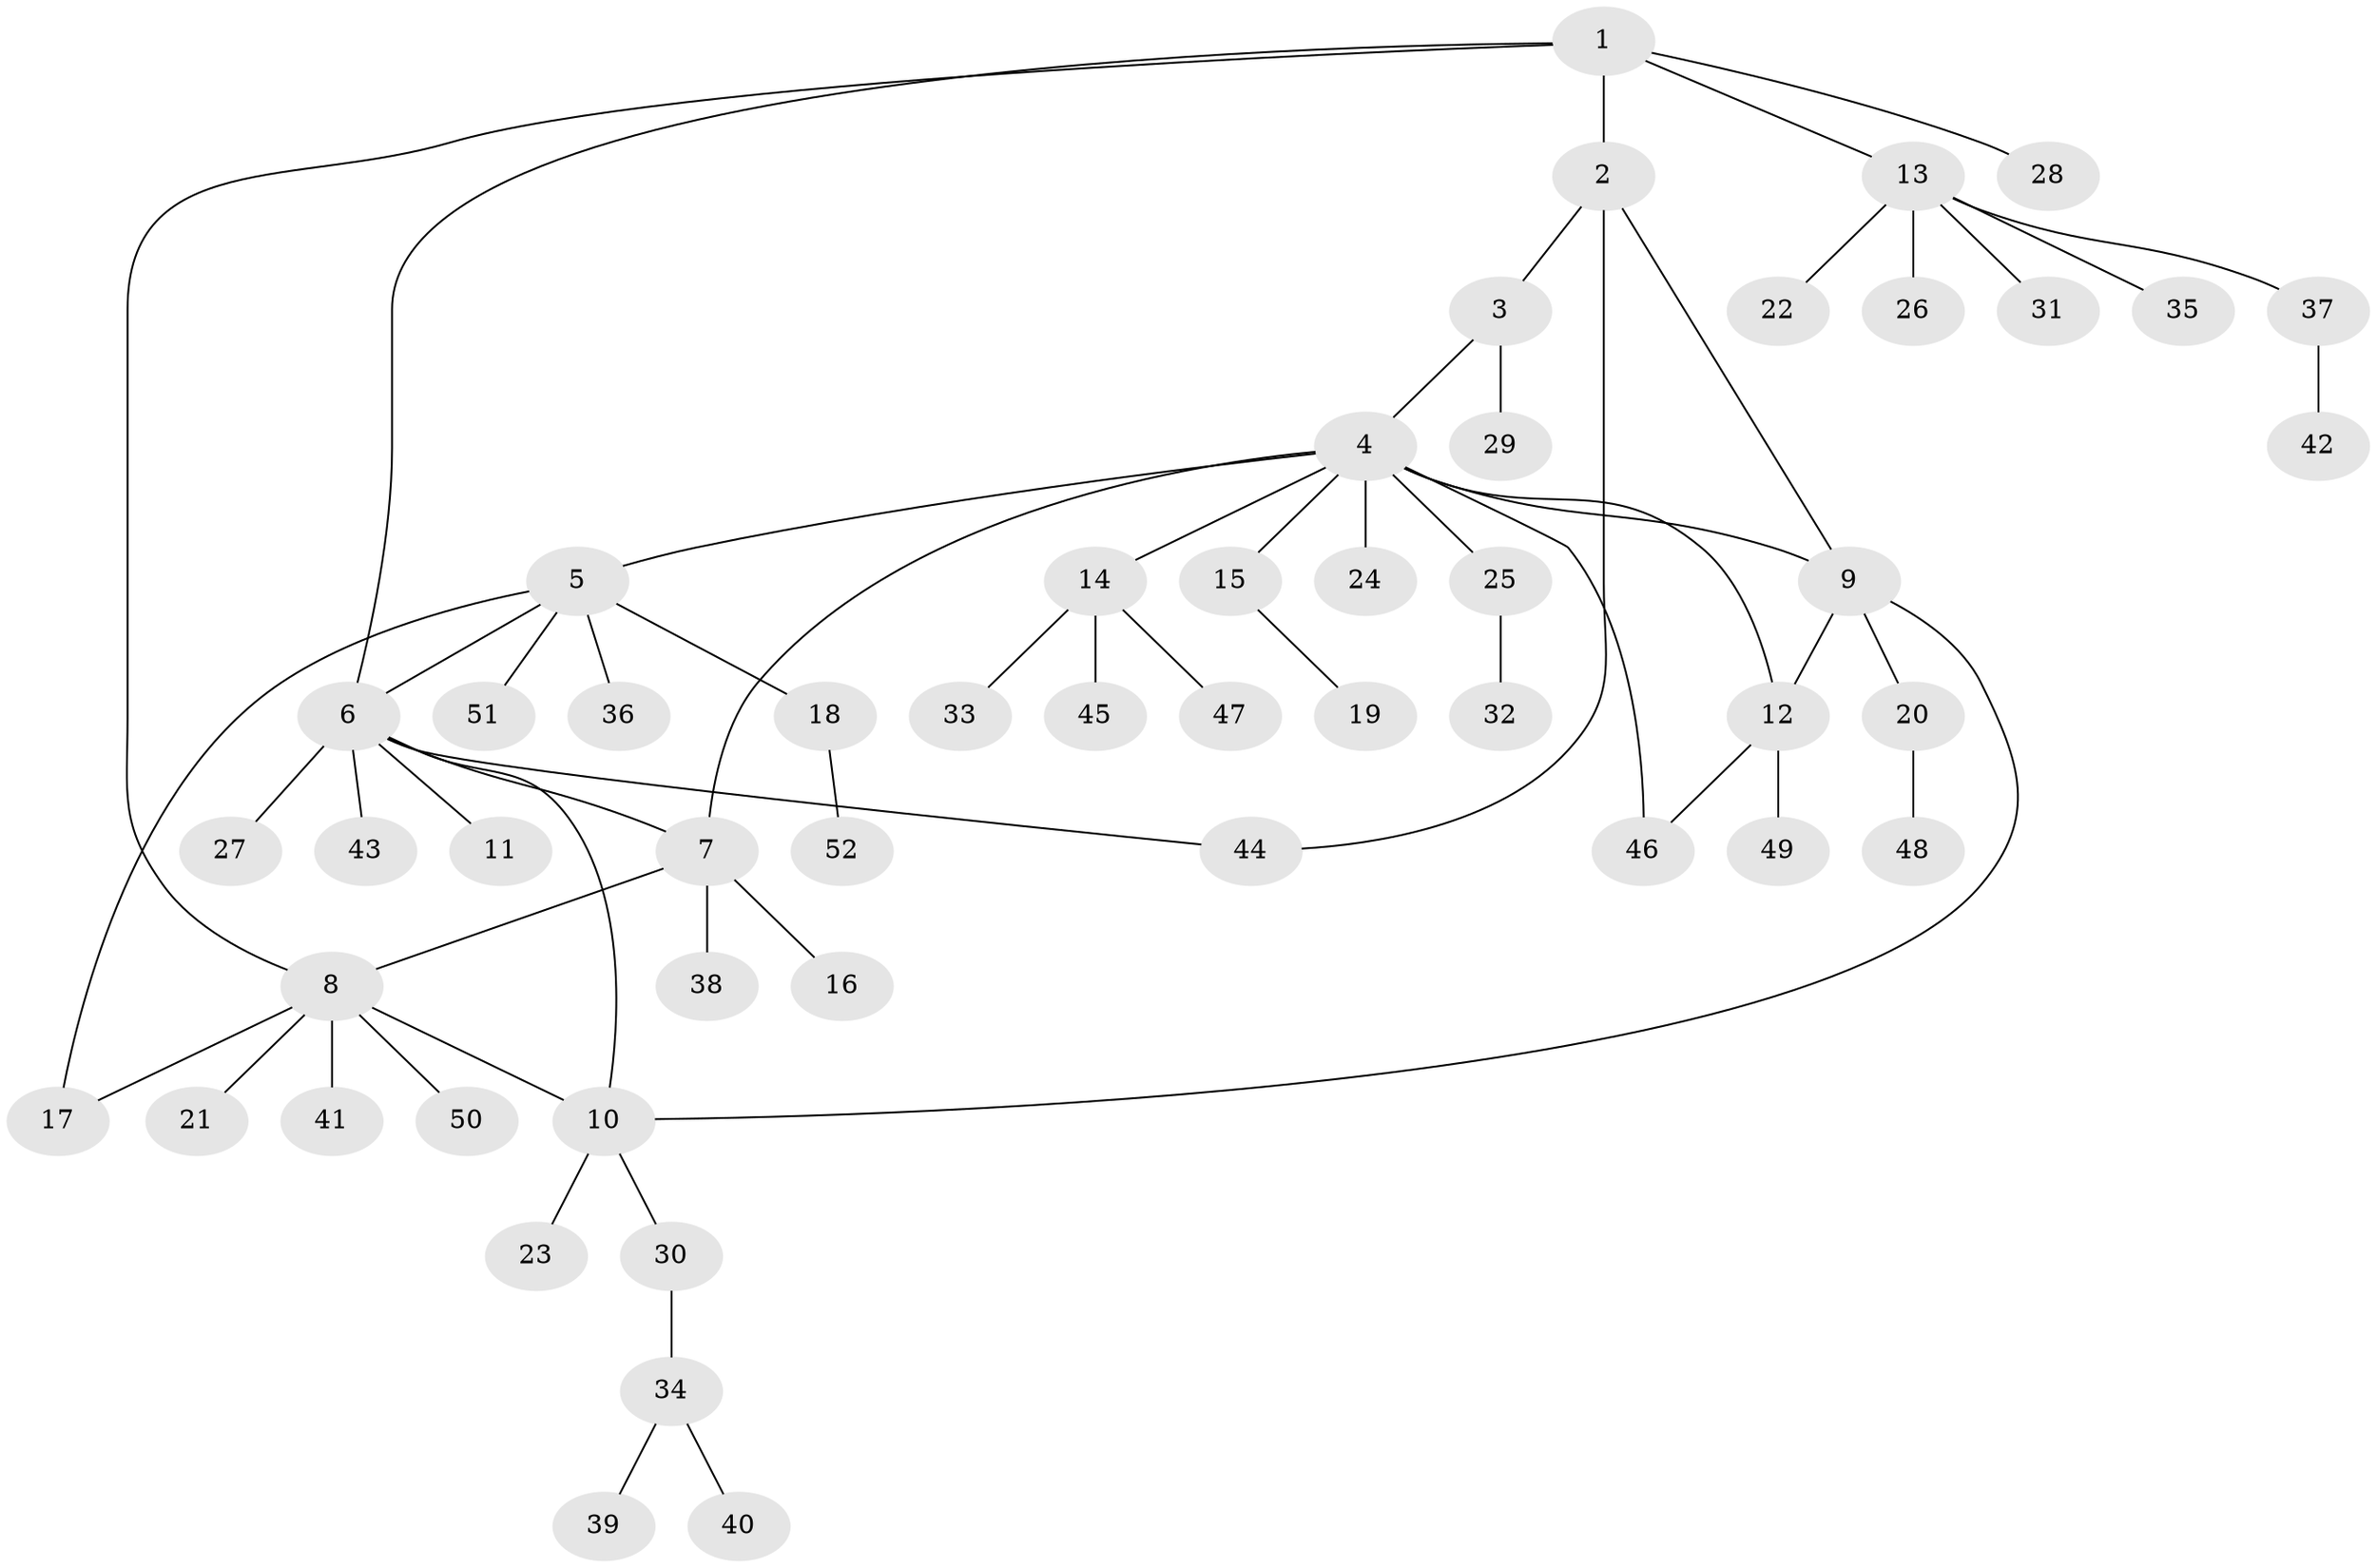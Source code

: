// Generated by graph-tools (version 1.1) at 2025/37/03/09/25 02:37:20]
// undirected, 52 vertices, 61 edges
graph export_dot {
graph [start="1"]
  node [color=gray90,style=filled];
  1;
  2;
  3;
  4;
  5;
  6;
  7;
  8;
  9;
  10;
  11;
  12;
  13;
  14;
  15;
  16;
  17;
  18;
  19;
  20;
  21;
  22;
  23;
  24;
  25;
  26;
  27;
  28;
  29;
  30;
  31;
  32;
  33;
  34;
  35;
  36;
  37;
  38;
  39;
  40;
  41;
  42;
  43;
  44;
  45;
  46;
  47;
  48;
  49;
  50;
  51;
  52;
  1 -- 2;
  1 -- 6;
  1 -- 8;
  1 -- 13;
  1 -- 28;
  2 -- 3;
  2 -- 9;
  2 -- 44;
  3 -- 4;
  3 -- 29;
  4 -- 5;
  4 -- 7;
  4 -- 9;
  4 -- 12;
  4 -- 14;
  4 -- 15;
  4 -- 24;
  4 -- 25;
  4 -- 46;
  5 -- 6;
  5 -- 17;
  5 -- 18;
  5 -- 36;
  5 -- 51;
  6 -- 7;
  6 -- 10;
  6 -- 11;
  6 -- 27;
  6 -- 43;
  6 -- 44;
  7 -- 8;
  7 -- 16;
  7 -- 38;
  8 -- 10;
  8 -- 17;
  8 -- 21;
  8 -- 41;
  8 -- 50;
  9 -- 10;
  9 -- 12;
  9 -- 20;
  10 -- 23;
  10 -- 30;
  12 -- 46;
  12 -- 49;
  13 -- 22;
  13 -- 26;
  13 -- 31;
  13 -- 35;
  13 -- 37;
  14 -- 33;
  14 -- 45;
  14 -- 47;
  15 -- 19;
  18 -- 52;
  20 -- 48;
  25 -- 32;
  30 -- 34;
  34 -- 39;
  34 -- 40;
  37 -- 42;
}
